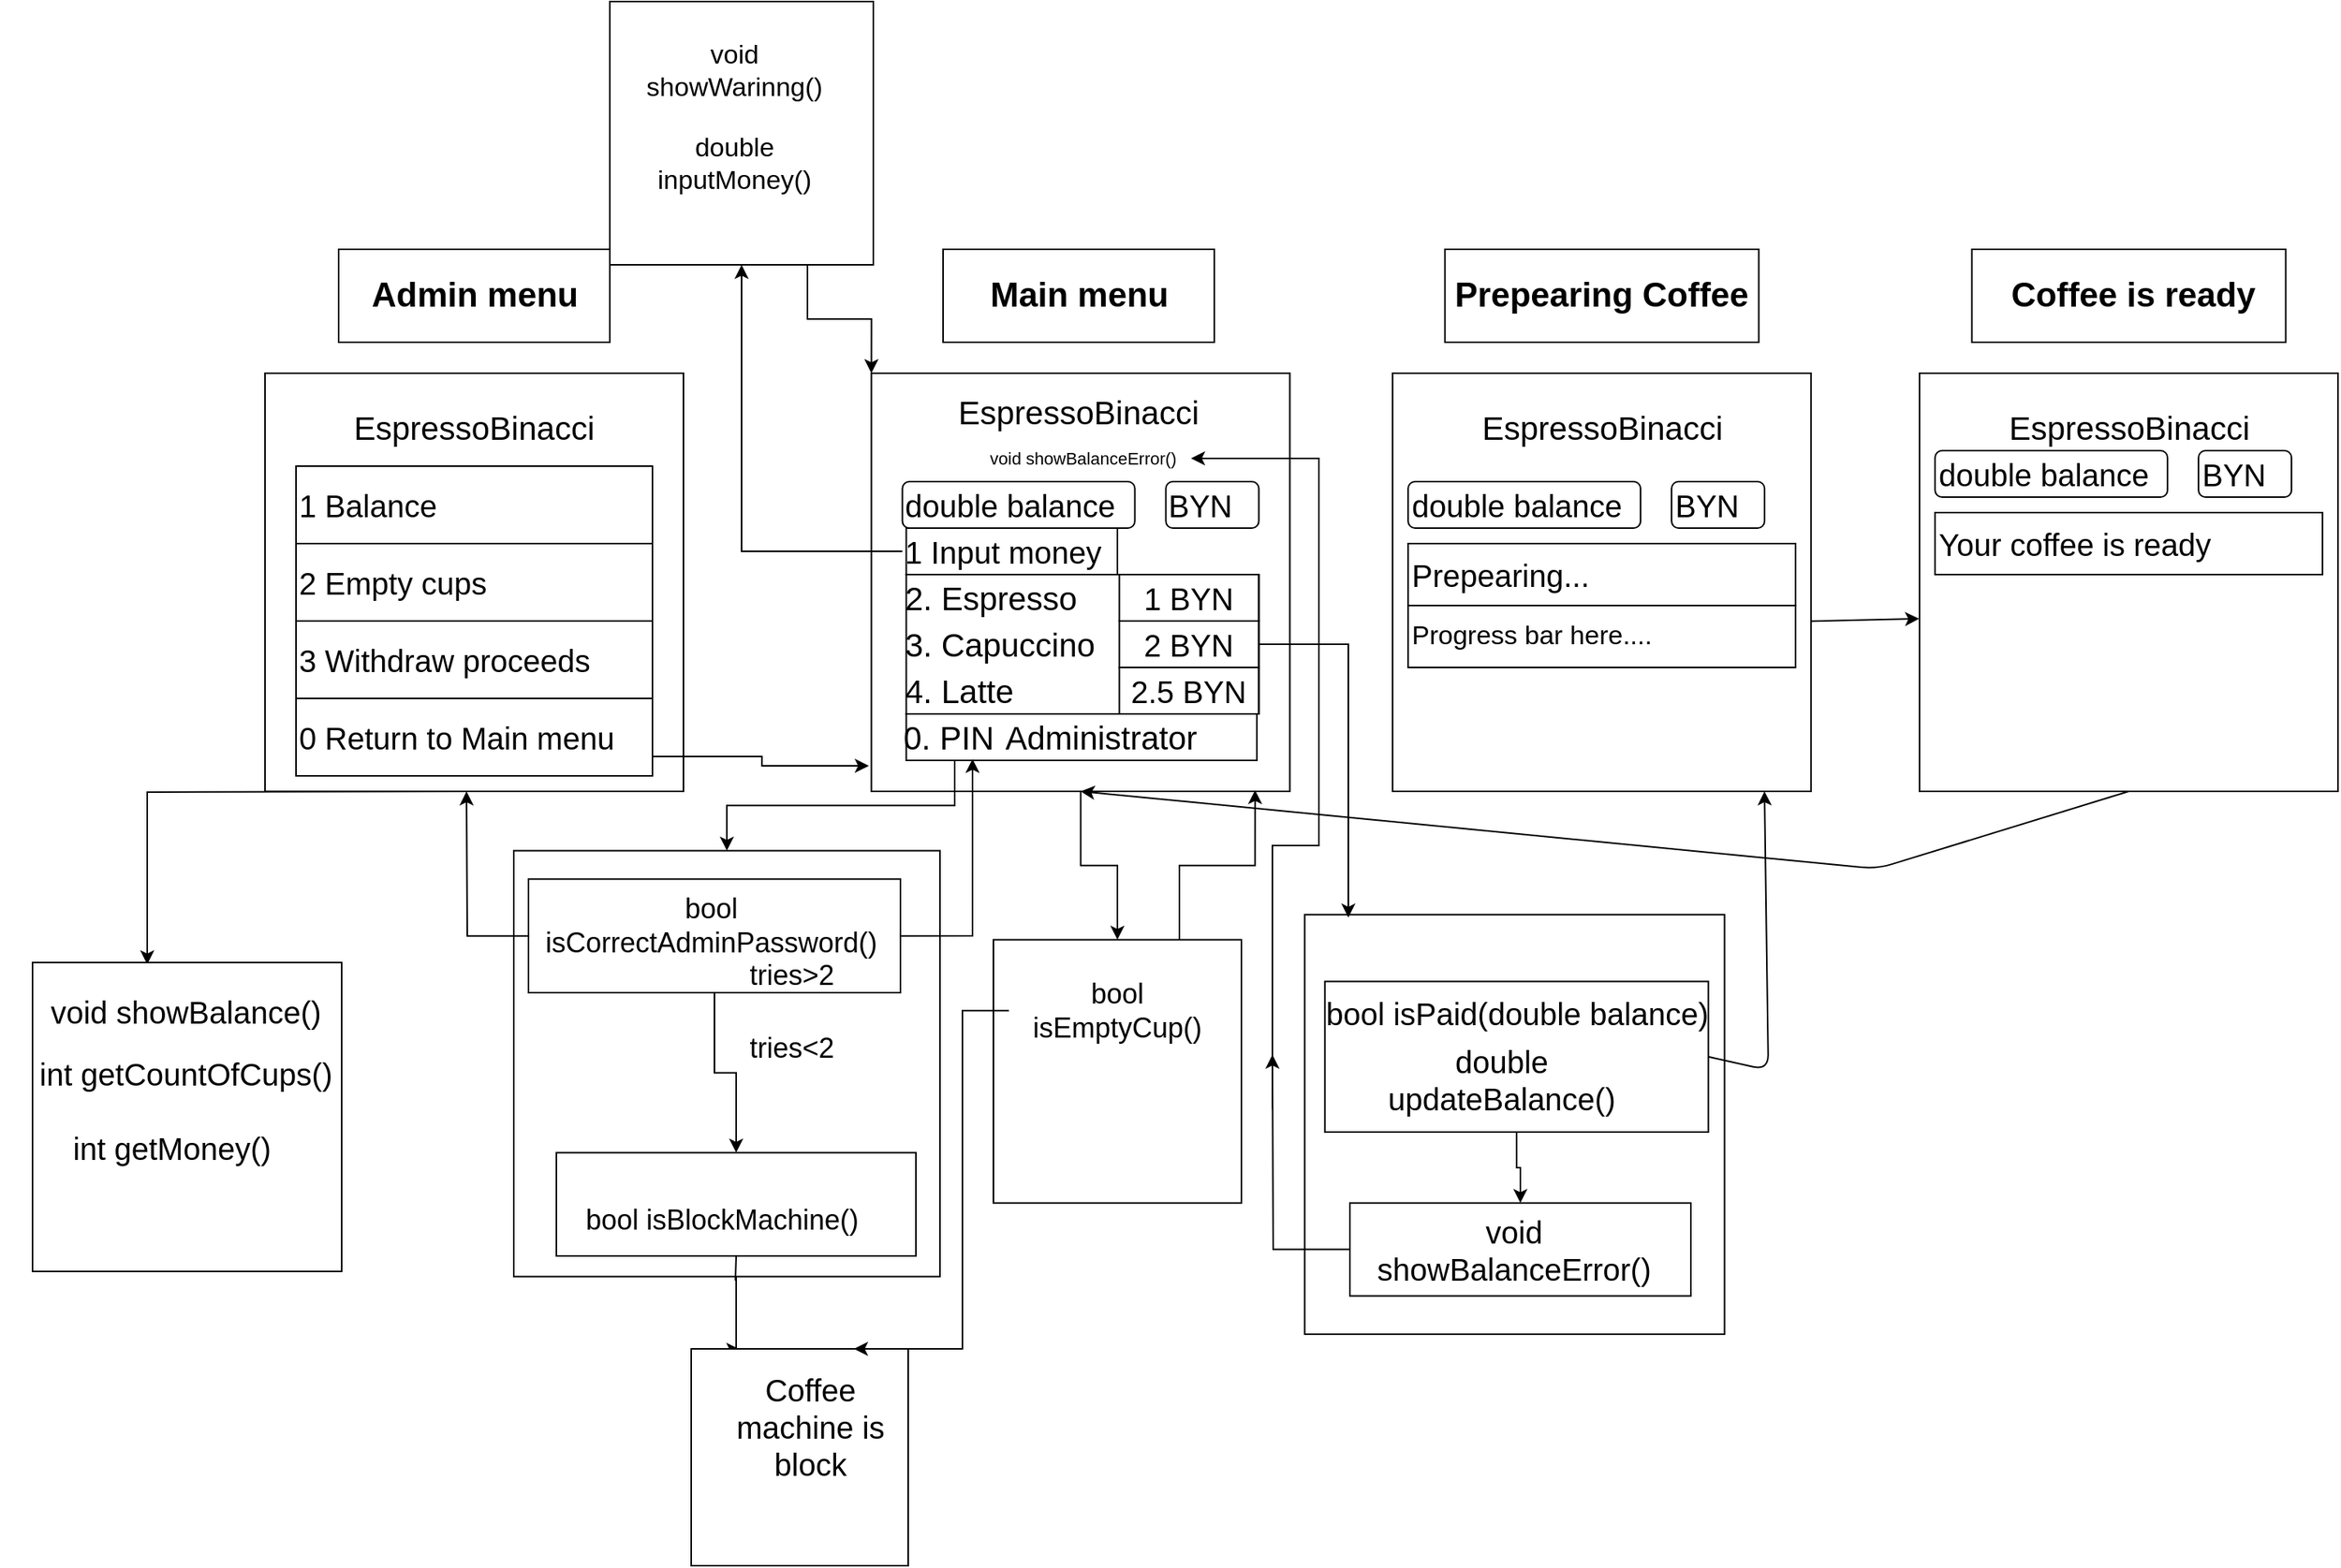 <mxfile version="14.1.2" type="device"><diagram id="igFeW-6Uzv8zbi-TGPda" name="Page-1"><mxGraphModel dx="3893" dy="5012" grid="1" gridSize="10" guides="1" tooltips="1" connect="1" arrows="1" fold="1" page="1" pageScale="1" pageWidth="3300" pageHeight="4681" math="0" shadow="0"><root><mxCell id="0"/><mxCell id="1" parent="0"/><mxCell id="ZbxeVcyLf6bttITFh9OM-31" style="edgeStyle=orthogonalEdgeStyle;rounded=0;orthogonalLoop=1;jettySize=auto;html=1;" edge="1" parent="1" source="s6-cY4kic70IH5P6pbrU-1" target="ZbxeVcyLf6bttITFh9OM-30"><mxGeometry relative="1" as="geometry"/></mxCell><mxCell id="s6-cY4kic70IH5P6pbrU-1" value="" style="whiteSpace=wrap;html=1;aspect=fixed;" parent="1" vertex="1"><mxGeometry x="81.25" y="70" width="270" height="270" as="geometry"/></mxCell><mxCell id="s6-cY4kic70IH5P6pbrU-2" value="&lt;font style=&quot;font-size: 21px&quot;&gt;EspressoBinacci&lt;/font&gt;" style="text;html=1;strokeColor=none;fillColor=none;align=center;verticalAlign=middle;whiteSpace=wrap;rounded=0;" parent="1" vertex="1"><mxGeometry x="90" y="80" width="250" height="30" as="geometry"/></mxCell><mxCell id="s6-cY4kic70IH5P6pbrU-3" value="&lt;span style=&quot;font-size: 21px&quot;&gt;2. Espresso&lt;/span&gt;" style="text;html=1;strokeColor=none;fillColor=none;align=left;verticalAlign=middle;whiteSpace=wrap;rounded=0;" parent="1" vertex="1"><mxGeometry x="101.25" y="200" width="250" height="30" as="geometry"/></mxCell><mxCell id="s6-cY4kic70IH5P6pbrU-4" value="&lt;span style=&quot;font-size: 21px&quot;&gt;3. Capuccino&lt;/span&gt;" style="text;html=1;strokeColor=none;fillColor=none;align=left;verticalAlign=middle;whiteSpace=wrap;rounded=0;" parent="1" vertex="1"><mxGeometry x="101.25" y="230" width="250" height="30" as="geometry"/></mxCell><mxCell id="s6-cY4kic70IH5P6pbrU-6" value="&lt;span style=&quot;font-size: 21px&quot;&gt;4. Latte&lt;/span&gt;" style="text;html=1;strokeColor=none;fillColor=none;align=left;verticalAlign=middle;whiteSpace=wrap;rounded=0;" parent="1" vertex="1"><mxGeometry x="101.25" y="260" width="250" height="30" as="geometry"/></mxCell><mxCell id="s6-cY4kic70IH5P6pbrU-7" value="&lt;span style=&quot;font-size: 21px&quot;&gt;&amp;nbsp; &amp;nbsp; &amp;nbsp;Administrator&lt;/span&gt;" style="text;html=1;strokeColor=none;fillColor=none;align=center;verticalAlign=middle;whiteSpace=wrap;rounded=0;" parent="1" vertex="1"><mxGeometry x="80" y="290" width="270" height="30" as="geometry"/></mxCell><mxCell id="ZbxeVcyLf6bttITFh9OM-15" style="edgeStyle=orthogonalEdgeStyle;rounded=0;orthogonalLoop=1;jettySize=auto;html=1;" edge="1" parent="1" source="s6-cY4kic70IH5P6pbrU-9" target="ZbxeVcyLf6bttITFh9OM-9"><mxGeometry relative="1" as="geometry"/></mxCell><mxCell id="s6-cY4kic70IH5P6pbrU-9" value="&lt;span style=&quot;font-size: 21px&quot;&gt;0. PIN&lt;/span&gt;" style="text;html=1;strokeColor=none;fillColor=none;align=left;verticalAlign=middle;whiteSpace=wrap;rounded=0;" parent="1" vertex="1"><mxGeometry x="100" y="290" width="70" height="30" as="geometry"/></mxCell><mxCell id="s6-cY4kic70IH5P6pbrU-10" value="" style="whiteSpace=wrap;html=1;aspect=fixed;" parent="1" vertex="1"><mxGeometry x="-310" y="70" width="270" height="270" as="geometry"/></mxCell><mxCell id="s6-cY4kic70IH5P6pbrU-11" value="&lt;font style=&quot;font-size: 21px&quot;&gt;EspressoBinacci&lt;/font&gt;" style="text;html=1;strokeColor=none;fillColor=none;align=center;verticalAlign=middle;whiteSpace=wrap;rounded=0;" parent="1" vertex="1"><mxGeometry x="-300" y="90" width="250" height="30" as="geometry"/></mxCell><mxCell id="s6-cY4kic70IH5P6pbrU-17" value="&lt;span style=&quot;font-size: 20px&quot;&gt;1 Balance&lt;/span&gt;" style="rounded=0;whiteSpace=wrap;html=1;align=left;" parent="1" vertex="1"><mxGeometry x="-290" y="130" width="230" height="50" as="geometry"/></mxCell><mxCell id="s6-cY4kic70IH5P6pbrU-18" value="&lt;font style=&quot;font-size: 22px&quot;&gt;&lt;b&gt;Main menu&lt;/b&gt;&lt;/font&gt;" style="rounded=0;whiteSpace=wrap;html=1;" parent="1" vertex="1"><mxGeometry x="127.5" y="-10" width="175" height="60" as="geometry"/></mxCell><mxCell id="s6-cY4kic70IH5P6pbrU-26" value="&lt;font style=&quot;font-size: 22px&quot;&gt;&lt;b&gt;Admin menu&lt;/b&gt;&lt;/font&gt;" style="rounded=0;whiteSpace=wrap;html=1;" parent="1" vertex="1"><mxGeometry x="-262.5" y="-10" width="175" height="60" as="geometry"/></mxCell><mxCell id="s6-cY4kic70IH5P6pbrU-27" value="&lt;span style=&quot;font-size: 20px&quot;&gt;2 Empty cups&lt;/span&gt;" style="rounded=0;whiteSpace=wrap;html=1;align=left;" parent="1" vertex="1"><mxGeometry x="-290" y="180" width="230" height="50" as="geometry"/></mxCell><mxCell id="s6-cY4kic70IH5P6pbrU-28" value="&lt;div&gt;&lt;span style=&quot;font-size: 20px&quot;&gt;3 Withdraw proceeds&lt;/span&gt;&lt;/div&gt;" style="rounded=0;whiteSpace=wrap;html=1;align=left;" parent="1" vertex="1"><mxGeometry x="-290" y="230" width="230" height="50" as="geometry"/></mxCell><mxCell id="s6-cY4kic70IH5P6pbrU-32" style="edgeStyle=orthogonalEdgeStyle;rounded=0;orthogonalLoop=1;jettySize=auto;html=1;exitX=1;exitY=0.75;exitDx=0;exitDy=0;entryX=-0.006;entryY=0.939;entryDx=0;entryDy=0;entryPerimeter=0;" parent="1" source="s6-cY4kic70IH5P6pbrU-29" target="s6-cY4kic70IH5P6pbrU-1" edge="1"><mxGeometry relative="1" as="geometry"/></mxCell><mxCell id="s6-cY4kic70IH5P6pbrU-159" style="edgeStyle=orthogonalEdgeStyle;rounded=0;orthogonalLoop=1;jettySize=auto;html=1;entryX=0.371;entryY=0.006;entryDx=0;entryDy=0;entryPerimeter=0;" parent="1" target="s6-cY4kic70IH5P6pbrU-154" edge="1"><mxGeometry relative="1" as="geometry"><mxPoint x="-175" y="340" as="sourcePoint"/></mxGeometry></mxCell><mxCell id="s6-cY4kic70IH5P6pbrU-29" value="&lt;span style=&quot;font-size: 20px&quot;&gt;0 Return to Main menu&lt;/span&gt;" style="rounded=0;whiteSpace=wrap;html=1;align=left;" parent="1" vertex="1"><mxGeometry x="-290" y="280" width="230" height="50" as="geometry"/></mxCell><mxCell id="s6-cY4kic70IH5P6pbrU-64" value="&lt;span style=&quot;font-size: 20px ; text-align: center&quot;&gt;double balance&lt;/span&gt;" style="rounded=1;whiteSpace=wrap;html=1;fillColor=none;align=left;" parent="1" vertex="1"><mxGeometry x="101.25" y="140" width="150" height="30" as="geometry"/></mxCell><mxCell id="s6-cY4kic70IH5P6pbrU-65" value="&lt;span style=&quot;font-size: 20px&quot;&gt;BYN&lt;/span&gt;" style="rounded=1;whiteSpace=wrap;html=1;fillColor=none;align=left;" parent="1" vertex="1"><mxGeometry x="271.25" y="140" width="60" height="30" as="geometry"/></mxCell><mxCell id="s6-cY4kic70IH5P6pbrU-69" value="&lt;span style=&quot;font-size: 20px&quot;&gt;1 BYN&lt;/span&gt;" style="rounded=0;whiteSpace=wrap;html=1;fillColor=none;" parent="1" vertex="1"><mxGeometry x="241.25" y="200" width="90" height="30" as="geometry"/></mxCell><mxCell id="s6-cY4kic70IH5P6pbrU-72" value="&lt;span style=&quot;font-size: 20px&quot;&gt;2 BYN&lt;/span&gt;" style="rounded=0;whiteSpace=wrap;html=1;fillColor=none;" parent="1" vertex="1"><mxGeometry x="241.25" y="230" width="90" height="30" as="geometry"/></mxCell><mxCell id="s6-cY4kic70IH5P6pbrU-73" value="&lt;span style=&quot;font-size: 20px&quot;&gt;2.5 BYN&lt;/span&gt;" style="rounded=0;whiteSpace=wrap;html=1;fillColor=none;" parent="1" vertex="1"><mxGeometry x="241.25" y="260" width="90" height="30" as="geometry"/></mxCell><mxCell id="s6-cY4kic70IH5P6pbrU-74" value="" style="whiteSpace=wrap;html=1;aspect=fixed;" parent="1" vertex="1"><mxGeometry x="417.57" y="70" width="270" height="270" as="geometry"/></mxCell><mxCell id="s6-cY4kic70IH5P6pbrU-75" value="&lt;font style=&quot;font-size: 21px&quot;&gt;EspressoBinacci&lt;/font&gt;" style="text;html=1;strokeColor=none;fillColor=none;align=center;verticalAlign=middle;whiteSpace=wrap;rounded=0;" parent="1" vertex="1"><mxGeometry x="427.57" y="90" width="250" height="30" as="geometry"/></mxCell><mxCell id="s6-cY4kic70IH5P6pbrU-76" value="&lt;font style=&quot;font-size: 22px&quot;&gt;&lt;b&gt;Prepearing Coffee&lt;/b&gt;&lt;/font&gt;" style="rounded=0;whiteSpace=wrap;html=1;" parent="1" vertex="1"><mxGeometry x="451.32" y="-10" width="202.5" height="60" as="geometry"/></mxCell><mxCell id="s6-cY4kic70IH5P6pbrU-82" value="&lt;font style=&quot;font-size: 20px&quot;&gt;Prepearing...&lt;/font&gt;" style="rounded=0;whiteSpace=wrap;html=1;fillColor=none;align=left;" parent="1" vertex="1"><mxGeometry x="427.57" y="180" width="250" height="40" as="geometry"/></mxCell><mxCell id="s6-cY4kic70IH5P6pbrU-83" value="&lt;font style=&quot;font-size: 17px&quot;&gt;Progress bar here....&lt;/font&gt;" style="rounded=0;whiteSpace=wrap;html=1;fillColor=none;align=left;" parent="1" vertex="1"><mxGeometry x="427.57" y="220" width="250" height="40" as="geometry"/></mxCell><mxCell id="s6-cY4kic70IH5P6pbrU-84" value="" style="whiteSpace=wrap;html=1;aspect=fixed;" parent="1" vertex="1"><mxGeometry x="757.57" y="70" width="270" height="270" as="geometry"/></mxCell><mxCell id="s6-cY4kic70IH5P6pbrU-85" value="&lt;font style=&quot;font-size: 21px&quot;&gt;EspressoBinacci&lt;/font&gt;" style="text;html=1;strokeColor=none;fillColor=none;align=center;verticalAlign=middle;whiteSpace=wrap;rounded=0;" parent="1" vertex="1"><mxGeometry x="767.57" y="90" width="250" height="30" as="geometry"/></mxCell><mxCell id="s6-cY4kic70IH5P6pbrU-86" value="&lt;span style=&quot;font-size: 22px&quot;&gt;&lt;b&gt;&amp;nbsp;Coffee is ready&lt;/b&gt;&lt;/span&gt;" style="rounded=0;whiteSpace=wrap;html=1;" parent="1" vertex="1"><mxGeometry x="791.32" y="-10" width="202.5" height="60" as="geometry"/></mxCell><mxCell id="s6-cY4kic70IH5P6pbrU-89" value="&lt;span style=&quot;font-size: 20px&quot;&gt;Your coffee is ready&lt;/span&gt;" style="rounded=0;whiteSpace=wrap;html=1;fillColor=none;align=left;" parent="1" vertex="1"><mxGeometry x="767.57" y="160" width="250" height="40" as="geometry"/></mxCell><mxCell id="s6-cY4kic70IH5P6pbrU-92" value="" style="endArrow=classic;html=1;entryX=-0.001;entryY=0.587;entryDx=0;entryDy=0;entryPerimeter=0;exitX=1;exitY=0.593;exitDx=0;exitDy=0;exitPerimeter=0;" parent="1" source="s6-cY4kic70IH5P6pbrU-74" target="s6-cY4kic70IH5P6pbrU-84" edge="1"><mxGeometry width="50" height="50" relative="1" as="geometry"><mxPoint x="497.57" y="280" as="sourcePoint"/><mxPoint x="547.57" y="230" as="targetPoint"/></mxGeometry></mxCell><mxCell id="s6-cY4kic70IH5P6pbrU-93" value="" style="endArrow=classic;html=1;entryX=0.5;entryY=1;entryDx=0;entryDy=0;exitX=0.5;exitY=1;exitDx=0;exitDy=0;" parent="1" source="s6-cY4kic70IH5P6pbrU-84" target="s6-cY4kic70IH5P6pbrU-1" edge="1"><mxGeometry width="50" height="50" relative="1" as="geometry"><mxPoint x="560" y="590" as="sourcePoint"/><mxPoint x="610" y="540" as="targetPoint"/><Array as="points"><mxPoint x="730" y="390"/></Array></mxGeometry></mxCell><mxCell id="ZbxeVcyLf6bttITFh9OM-55" style="edgeStyle=orthogonalEdgeStyle;rounded=0;orthogonalLoop=1;jettySize=auto;html=1;" edge="1" parent="1" target="ZbxeVcyLf6bttITFh9OM-66"><mxGeometry relative="1" as="geometry"><mxPoint x="340" y="545" as="sourcePoint"/><Array as="points"><mxPoint x="340" y="545"/><mxPoint x="340" y="375"/><mxPoint x="370" y="375"/><mxPoint x="370" y="125"/></Array></mxGeometry></mxCell><mxCell id="s6-cY4kic70IH5P6pbrU-94" value="&lt;span style=&quot;color: rgba(0 , 0 , 0 , 0) ; font-family: monospace ; font-size: 0px&quot;&gt;%3CmxGraphModel%3E%3Croot%3E%3CmxCell%20id%3D%220%22%2F%3E%3CmxCell%20id%3D%221%22%20parent%3D%220%22%2F%3E%3CmxCell%20id%3D%222%22%20value%3D%22%26lt%3Bfont%20style%3D%26quot%3Bfont-size%3A%2020px%26quot%3B%26gt%3Bint%20getCountOfCups()%26lt%3B%2Ffont%26gt%3B%22%20style%3D%22text%3Bhtml%3D1%3BstrokeColor%3Dnone%3BfillColor%3Dnone%3Balign%3Dcenter%3BverticalAlign%3Dmiddle%3BwhiteSpace%3Dwrap%3Brounded%3D0%3B%22%20vertex%3D%221%22%20parent%3D%221%22%3E%3CmxGeometry%20x%3D%22630%22%20y%3D%22470%22%20width%3D%22220%22%20height%3D%2240%22%20as%3D%22geometry%22%2F%3E%3C%2FmxCell%3E%3C%2Froot%3E%3C%2FmxGraphModel%3E&lt;/span&gt;" style="whiteSpace=wrap;html=1;aspect=fixed;" parent="1" vertex="1"><mxGeometry x="360.83" y="419.63" width="270.91" height="270.91" as="geometry"/></mxCell><mxCell id="s6-cY4kic70IH5P6pbrU-117" value="&lt;font style=&quot;font-size: 20px&quot;&gt;bool isPaid(double balance)&lt;/font&gt;" style="text;html=1;strokeColor=none;fillColor=none;align=center;verticalAlign=middle;whiteSpace=wrap;rounded=0;" parent="1" vertex="1"><mxGeometry x="372.57" y="463.31" width="250" height="40" as="geometry"/></mxCell><mxCell id="s6-cY4kic70IH5P6pbrU-119" value="" style="endArrow=classic;html=1;exitX=1;exitY=0.5;exitDx=0;exitDy=0;" parent="1" source="ZbxeVcyLf6bttITFh9OM-65" edge="1"><mxGeometry width="50" height="50" relative="1" as="geometry"><mxPoint x="267.07" y="380.54" as="sourcePoint"/><mxPoint x="657.5" y="340" as="targetPoint"/><Array as="points"><mxPoint x="660" y="520"/></Array></mxGeometry></mxCell><mxCell id="s6-cY4kic70IH5P6pbrU-154" value="&lt;span style=&quot;color: rgba(0 , 0 , 0 , 0) ; font-family: monospace ; font-size: 0px&quot;&gt;%3CmxGraphModel%3E%3Croot%3E%3CmxCell%20id%3D%220%22%2F%3E%3CmxCell%20id%3D%221%22%20parent%3D%220%22%2F%3E%3CmxCell%20id%3D%222%22%20value%3D%22%26lt%3Bfont%20style%3D%26quot%3Bfont-size%3A%2020px%26quot%3B%26gt%3Bint%20getCountOfCups()%26lt%3B%2Ffont%26gt%3B%22%20style%3D%22text%3Bhtml%3D1%3BstrokeColor%3Dnone%3BfillColor%3Dnone%3Balign%3Dcenter%3BverticalAlign%3Dmiddle%3BwhiteSpace%3Dwrap%3Brounded%3D0%3B%22%20vertex%3D%221%22%20parent%3D%221%22%3E%3CmxGeometry%20x%3D%22630%22%20y%3D%22470%22%20width%3D%22220%22%20height%3D%2240%22%20as%3D%22geometry%22%2F%3E%3C%2FmxCell%3E%3C%2Froot%3E%3C%2FmxGraphModel%3E&lt;/span&gt;" style="whiteSpace=wrap;html=1;aspect=fixed;" parent="1" vertex="1"><mxGeometry x="-460" y="450.54" width="199.46" height="199.46" as="geometry"/></mxCell><mxCell id="s6-cY4kic70IH5P6pbrU-155" value="&lt;font style=&quot;font-size: 20px&quot;&gt;void showBalance()&lt;/font&gt;" style="text;html=1;strokeColor=none;fillColor=none;align=center;verticalAlign=middle;whiteSpace=wrap;rounded=0;" parent="1" vertex="1"><mxGeometry x="-470.54" y="461.66" width="220" height="40" as="geometry"/></mxCell><mxCell id="s6-cY4kic70IH5P6pbrU-160" value="&lt;font style=&quot;font-size: 20px&quot;&gt;int getMoney()&lt;/font&gt;" style="text;html=1;strokeColor=none;fillColor=none;align=center;verticalAlign=middle;whiteSpace=wrap;rounded=0;" parent="1" vertex="1"><mxGeometry x="-480.27" y="550.27" width="220" height="40" as="geometry"/></mxCell><mxCell id="s6-cY4kic70IH5P6pbrU-161" value="&lt;font style=&quot;font-size: 20px&quot;&gt;int getCountOfCups()&lt;/font&gt;" style="text;html=1;strokeColor=none;fillColor=none;align=center;verticalAlign=middle;whiteSpace=wrap;rounded=0;" parent="1" vertex="1"><mxGeometry x="-470.54" y="501.66" width="220" height="40" as="geometry"/></mxCell><mxCell id="ZbxeVcyLf6bttITFh9OM-51" style="edgeStyle=orthogonalEdgeStyle;rounded=0;orthogonalLoop=1;jettySize=auto;html=1;" edge="1" parent="1" source="ZbxeVcyLf6bttITFh9OM-7" target="ZbxeVcyLf6bttITFh9OM-52"><mxGeometry relative="1" as="geometry"><mxPoint x="40" y="-120" as="targetPoint"/></mxGeometry></mxCell><mxCell id="ZbxeVcyLf6bttITFh9OM-7" value="&lt;span style=&quot;font-size: 20px&quot;&gt;1 Input money&lt;/span&gt;" style="text;html=1;strokeColor=none;fillColor=none;align=left;verticalAlign=middle;whiteSpace=wrap;rounded=0;" vertex="1" parent="1"><mxGeometry x="101.25" y="170" width="230" height="30" as="geometry"/></mxCell><mxCell id="ZbxeVcyLf6bttITFh9OM-28" style="edgeStyle=orthogonalEdgeStyle;rounded=0;orthogonalLoop=1;jettySize=auto;html=1;exitX=0.5;exitY=1;exitDx=0;exitDy=0;entryX=0.227;entryY=0.004;entryDx=0;entryDy=0;entryPerimeter=0;" edge="1" parent="1" source="ZbxeVcyLf6bttITFh9OM-36" target="ZbxeVcyLf6bttITFh9OM-21"><mxGeometry relative="1" as="geometry"><Array as="points"><mxPoint x="-6" y="722"/><mxPoint x="-10" y="722"/><mxPoint x="-10" y="701"/></Array></mxGeometry></mxCell><mxCell id="ZbxeVcyLf6bttITFh9OM-9" value="&lt;span style=&quot;color: rgba(0 , 0 , 0 , 0) ; font-family: monospace ; font-size: 0px&quot;&gt;%3CmxGraphModel%3E%3Croot%3E%3CmxCell%20id%3D%220%22%2F%3E%3CmxCell%20id%3D%221%22%20parent%3D%220%22%2F%3E%3CmxCell%20id%3D%222%22%20value%3D%22%26lt%3Bfont%20style%3D%26quot%3Bfont-size%3A%2020px%26quot%3B%26gt%3Bint%20getCountOfCups()%26lt%3B%2Ffont%26gt%3B%22%20style%3D%22text%3Bhtml%3D1%3BstrokeColor%3Dnone%3BfillColor%3Dnone%3Balign%3Dcenter%3BverticalAlign%3Dmiddle%3BwhiteSpace%3Dwrap%3Brounded%3D0%3B%22%20vertex%3D%221%22%20parent%3D%221%22%3E%3CmxGeometry%20x%3D%22630%22%20y%3D%22470%22%20width%3D%22220%22%20height%3D%2240%22%20as%3D%22geometry%22%2F%3E%3C%2FmxCell%3E%3C%2Froot%3E%3C%2FmxGraphModel%3E&lt;/span&gt;" style="whiteSpace=wrap;html=1;aspect=fixed;" vertex="1" parent="1"><mxGeometry x="-149.5" y="378.31" width="275" height="275" as="geometry"/></mxCell><mxCell id="ZbxeVcyLf6bttITFh9OM-11" value="&lt;font style=&quot;font-size: 18px&quot;&gt;bool isCorrectAdminPassword()&lt;/font&gt;" style="text;html=1;strokeColor=none;fillColor=none;align=center;verticalAlign=middle;whiteSpace=wrap;rounded=0;" vertex="1" parent="1"><mxGeometry x="-147.5" y="390" width="250" height="73.31" as="geometry"/></mxCell><mxCell id="ZbxeVcyLf6bttITFh9OM-16" style="edgeStyle=orthogonalEdgeStyle;rounded=0;orthogonalLoop=1;jettySize=auto;html=1;" edge="1" parent="1" source="ZbxeVcyLf6bttITFh9OM-38"><mxGeometry relative="1" as="geometry"><mxPoint x="-180" y="340" as="targetPoint"/><mxPoint x="-159.623" y="610.429" as="sourcePoint"/></mxGeometry></mxCell><mxCell id="ZbxeVcyLf6bttITFh9OM-21" value="&lt;span style=&quot;color: rgba(0 , 0 , 0 , 0) ; font-family: monospace ; font-size: 0px&quot;&gt;%3CmxGraphModel%3E%3Croot%3E%3CmxCell%20id%3D%220%22%2F%3E%3CmxCell%20id%3D%221%22%20parent%3D%220%22%2F%3E%3CmxCell%20id%3D%222%22%20value%3D%22%26lt%3Bfont%20style%3D%26quot%3Bfont-size%3A%2020px%26quot%3B%26gt%3Bint%20getCountOfCups()%26lt%3B%2Ffont%26gt%3B%22%20style%3D%22text%3Bhtml%3D1%3BstrokeColor%3Dnone%3BfillColor%3Dnone%3Balign%3Dcenter%3BverticalAlign%3Dmiddle%3BwhiteSpace%3Dwrap%3Brounded%3D0%3B%22%20vertex%3D%221%22%20parent%3D%221%22%3E%3CmxGeometry%20x%3D%22630%22%20y%3D%22470%22%20width%3D%22220%22%20height%3D%2240%22%20as%3D%22geometry%22%2F%3E%3C%2FmxCell%3E%3C%2Froot%3E%3C%2FmxGraphModel%3E&lt;/span&gt;" style="whiteSpace=wrap;html=1;aspect=fixed;" vertex="1" parent="1"><mxGeometry x="-35" y="700" width="140" height="140" as="geometry"/></mxCell><mxCell id="ZbxeVcyLf6bttITFh9OM-27" value="&lt;font style=&quot;font-size: 20px&quot;&gt;Coffee machine is block&lt;/font&gt;" style="text;html=1;strokeColor=none;fillColor=none;align=center;verticalAlign=middle;whiteSpace=wrap;rounded=0;" vertex="1" parent="1"><mxGeometry x="-27.5" y="730" width="137.5" height="40" as="geometry"/></mxCell><mxCell id="ZbxeVcyLf6bttITFh9OM-29" value="&lt;font style=&quot;font-size: 18px&quot;&gt;bool isBlockMachine()&lt;/font&gt;" style="text;html=1;strokeColor=none;fillColor=none;align=center;verticalAlign=middle;whiteSpace=wrap;rounded=0;" vertex="1" parent="1"><mxGeometry x="-140" y="580" width="250" height="73.31" as="geometry"/></mxCell><mxCell id="ZbxeVcyLf6bttITFh9OM-44" style="edgeStyle=orthogonalEdgeStyle;rounded=0;orthogonalLoop=1;jettySize=auto;html=1;exitX=0.75;exitY=0;exitDx=0;exitDy=0;entryX=0.917;entryY=0.997;entryDx=0;entryDy=0;entryPerimeter=0;" edge="1" parent="1" source="ZbxeVcyLf6bttITFh9OM-30" target="s6-cY4kic70IH5P6pbrU-1"><mxGeometry relative="1" as="geometry"/></mxCell><mxCell id="ZbxeVcyLf6bttITFh9OM-30" value="" style="rounded=0;whiteSpace=wrap;html=1;fillColor=none;" vertex="1" parent="1"><mxGeometry x="160" y="435.81" width="160" height="170" as="geometry"/></mxCell><mxCell id="ZbxeVcyLf6bttITFh9OM-34" style="edgeStyle=orthogonalEdgeStyle;rounded=0;orthogonalLoop=1;jettySize=auto;html=1;entryX=0.75;entryY=0;entryDx=0;entryDy=0;" edge="1" parent="1" source="ZbxeVcyLf6bttITFh9OM-32" target="ZbxeVcyLf6bttITFh9OM-21"><mxGeometry relative="1" as="geometry"><mxPoint x="140" y="700" as="targetPoint"/><Array as="points"><mxPoint x="140" y="482"/><mxPoint x="140" y="700"/></Array></mxGeometry></mxCell><mxCell id="ZbxeVcyLf6bttITFh9OM-32" value="&lt;font style=&quot;font-size: 18px&quot;&gt;bool isEmptyCup()&lt;/font&gt;" style="text;html=1;strokeColor=none;fillColor=none;align=center;verticalAlign=middle;whiteSpace=wrap;rounded=0;" vertex="1" parent="1"><mxGeometry x="170" y="453.31" width="140" height="56.69" as="geometry"/></mxCell><mxCell id="ZbxeVcyLf6bttITFh9OM-35" value="" style="rounded=0;whiteSpace=wrap;html=1;fillColor=none;strokeColor=none;" vertex="1" parent="1"><mxGeometry x="200" y="600" width="120" height="60" as="geometry"/></mxCell><mxCell id="ZbxeVcyLf6bttITFh9OM-36" value="" style="rounded=0;whiteSpace=wrap;html=1;fillColor=none;" vertex="1" parent="1"><mxGeometry x="-122" y="573.31" width="232" height="66.69" as="geometry"/></mxCell><mxCell id="ZbxeVcyLf6bttITFh9OM-41" style="edgeStyle=orthogonalEdgeStyle;rounded=0;orthogonalLoop=1;jettySize=auto;html=1;" edge="1" parent="1" source="ZbxeVcyLf6bttITFh9OM-38" target="ZbxeVcyLf6bttITFh9OM-36"><mxGeometry relative="1" as="geometry"/></mxCell><mxCell id="ZbxeVcyLf6bttITFh9OM-43" style="edgeStyle=orthogonalEdgeStyle;rounded=0;orthogonalLoop=1;jettySize=auto;html=1;exitX=1;exitY=0.5;exitDx=0;exitDy=0;entryX=0.189;entryY=0.969;entryDx=0;entryDy=0;entryPerimeter=0;" edge="1" parent="1" source="ZbxeVcyLf6bttITFh9OM-38" target="ZbxeVcyLf6bttITFh9OM-68"><mxGeometry relative="1" as="geometry"/></mxCell><mxCell id="ZbxeVcyLf6bttITFh9OM-38" value="" style="rounded=0;whiteSpace=wrap;html=1;fillColor=none;" vertex="1" parent="1"><mxGeometry x="-140" y="396.65" width="240" height="73.35" as="geometry"/></mxCell><mxCell id="ZbxeVcyLf6bttITFh9OM-39" value="" style="endArrow=none;html=1;entryX=0.5;entryY=1;entryDx=0;entryDy=0;exitX=0.534;exitY=1.035;exitDx=0;exitDy=0;exitPerimeter=0;" edge="1" parent="1" source="ZbxeVcyLf6bttITFh9OM-29" target="ZbxeVcyLf6bttITFh9OM-36"><mxGeometry width="50" height="50" relative="1" as="geometry"><mxPoint x="60" y="720" as="sourcePoint"/><mxPoint x="110" y="670" as="targetPoint"/></mxGeometry></mxCell><mxCell id="ZbxeVcyLf6bttITFh9OM-42" value="&lt;font style=&quot;font-size: 18px&quot;&gt;tries&amp;gt;2&lt;/font&gt;" style="text;html=1;strokeColor=none;fillColor=none;align=center;verticalAlign=middle;whiteSpace=wrap;rounded=0;" vertex="1" parent="1"><mxGeometry x="-10" y="435.81" width="80" height="46.69" as="geometry"/></mxCell><mxCell id="ZbxeVcyLf6bttITFh9OM-47" value="&lt;span style=&quot;font-size: 20px ; text-align: center&quot;&gt;double balance&lt;/span&gt;" style="rounded=1;whiteSpace=wrap;html=1;fillColor=none;align=left;" vertex="1" parent="1"><mxGeometry x="427.57" y="140" width="150" height="30" as="geometry"/></mxCell><mxCell id="ZbxeVcyLf6bttITFh9OM-48" value="&lt;span style=&quot;font-size: 20px&quot;&gt;BYN&lt;/span&gt;" style="rounded=1;whiteSpace=wrap;html=1;fillColor=none;align=left;" vertex="1" parent="1"><mxGeometry x="597.57" y="140" width="60" height="30" as="geometry"/></mxCell><mxCell id="ZbxeVcyLf6bttITFh9OM-49" value="&lt;span style=&quot;font-size: 20px ; text-align: center&quot;&gt;double balance&lt;/span&gt;" style="rounded=1;whiteSpace=wrap;html=1;fillColor=none;align=left;" vertex="1" parent="1"><mxGeometry x="767.57" y="120" width="150" height="30" as="geometry"/></mxCell><mxCell id="ZbxeVcyLf6bttITFh9OM-50" value="&lt;span style=&quot;font-size: 20px&quot;&gt;BYN&lt;/span&gt;" style="rounded=1;whiteSpace=wrap;html=1;fillColor=none;align=left;" vertex="1" parent="1"><mxGeometry x="937.57" y="120" width="60" height="30" as="geometry"/></mxCell><mxCell id="ZbxeVcyLf6bttITFh9OM-58" style="edgeStyle=orthogonalEdgeStyle;rounded=0;orthogonalLoop=1;jettySize=auto;html=1;exitX=0.75;exitY=1;exitDx=0;exitDy=0;entryX=0;entryY=0;entryDx=0;entryDy=0;" edge="1" parent="1" source="ZbxeVcyLf6bttITFh9OM-52" target="s6-cY4kic70IH5P6pbrU-1"><mxGeometry relative="1" as="geometry"/></mxCell><mxCell id="ZbxeVcyLf6bttITFh9OM-52" value="" style="whiteSpace=wrap;html=1;aspect=fixed;" vertex="1" parent="1"><mxGeometry x="-87.5" y="-170" width="170" height="170" as="geometry"/></mxCell><mxCell id="ZbxeVcyLf6bttITFh9OM-53" value="&lt;span style=&quot;font-size: 17px&quot;&gt;double inputMoney()&lt;/span&gt;" style="text;html=1;strokeColor=none;fillColor=none;align=center;verticalAlign=middle;whiteSpace=wrap;rounded=0;" vertex="1" parent="1"><mxGeometry x="-77.5" y="-80" width="140" height="30" as="geometry"/></mxCell><mxCell id="ZbxeVcyLf6bttITFh9OM-54" value="&lt;span style=&quot;font-size: 17px&quot;&gt;void showWarinng()&lt;/span&gt;" style="text;html=1;strokeColor=none;fillColor=none;align=center;verticalAlign=middle;whiteSpace=wrap;rounded=0;" vertex="1" parent="1"><mxGeometry x="-77.5" y="-140" width="140" height="30" as="geometry"/></mxCell><mxCell id="ZbxeVcyLf6bttITFh9OM-56" value="&lt;font style=&quot;font-size: 20px&quot;&gt;void showBalanceError()&lt;/font&gt;" style="text;html=1;strokeColor=none;fillColor=none;align=center;verticalAlign=middle;whiteSpace=wrap;rounded=0;" vertex="1" parent="1"><mxGeometry x="426.29" y="620.54" width="140" height="30" as="geometry"/></mxCell><mxCell id="ZbxeVcyLf6bttITFh9OM-57" value="&lt;font style=&quot;font-size: 20px&quot;&gt;double updateBalance()&lt;/font&gt;" style="text;html=1;strokeColor=none;fillColor=none;align=center;verticalAlign=middle;whiteSpace=wrap;rounded=0;" vertex="1" parent="1"><mxGeometry x="387.57" y="510.54" width="200" height="30" as="geometry"/></mxCell><mxCell id="ZbxeVcyLf6bttITFh9OM-62" style="edgeStyle=orthogonalEdgeStyle;rounded=0;orthogonalLoop=1;jettySize=auto;html=1;entryX=0.104;entryY=0.007;entryDx=0;entryDy=0;entryPerimeter=0;" edge="1" parent="1" source="ZbxeVcyLf6bttITFh9OM-61" target="s6-cY4kic70IH5P6pbrU-94"><mxGeometry relative="1" as="geometry"/></mxCell><mxCell id="ZbxeVcyLf6bttITFh9OM-61" value="" style="rounded=0;whiteSpace=wrap;html=1;fillColor=none;" vertex="1" parent="1"><mxGeometry x="103.75" y="200" width="227.5" height="90" as="geometry"/></mxCell><mxCell id="ZbxeVcyLf6bttITFh9OM-72" style="edgeStyle=orthogonalEdgeStyle;rounded=0;orthogonalLoop=1;jettySize=auto;html=1;exitX=0.5;exitY=1;exitDx=0;exitDy=0;entryX=0.5;entryY=0;entryDx=0;entryDy=0;" edge="1" parent="1" source="ZbxeVcyLf6bttITFh9OM-65" target="ZbxeVcyLf6bttITFh9OM-71"><mxGeometry relative="1" as="geometry"/></mxCell><mxCell id="ZbxeVcyLf6bttITFh9OM-65" value="" style="rounded=0;whiteSpace=wrap;html=1;fillColor=none;" vertex="1" parent="1"><mxGeometry x="373.86" y="462.75" width="247.43" height="97.25" as="geometry"/></mxCell><mxCell id="ZbxeVcyLf6bttITFh9OM-66" value="&lt;font style=&quot;font-size: 11px&quot;&gt;void showBalanceError()&lt;/font&gt;" style="text;html=1;strokeColor=none;fillColor=none;align=center;verticalAlign=middle;whiteSpace=wrap;rounded=0;" vertex="1" parent="1"><mxGeometry x="147.5" y="110" width="140" height="30" as="geometry"/></mxCell><mxCell id="ZbxeVcyLf6bttITFh9OM-67" value="" style="rounded=0;whiteSpace=wrap;html=1;fillColor=none;strokeColor=none;" vertex="1" parent="1"><mxGeometry x="110" y="210" width="120" height="60" as="geometry"/></mxCell><mxCell id="ZbxeVcyLf6bttITFh9OM-68" value="" style="rounded=0;whiteSpace=wrap;html=1;fillColor=none;" vertex="1" parent="1"><mxGeometry x="103.75" y="290" width="226.25" height="30" as="geometry"/></mxCell><mxCell id="ZbxeVcyLf6bttITFh9OM-69" value="&lt;font style=&quot;font-size: 18px&quot;&gt;tries&amp;lt;2&lt;/font&gt;" style="text;html=1;strokeColor=none;fillColor=none;align=center;verticalAlign=middle;whiteSpace=wrap;rounded=0;" vertex="1" parent="1"><mxGeometry x="-10" y="482.5" width="80" height="46.69" as="geometry"/></mxCell><mxCell id="ZbxeVcyLf6bttITFh9OM-70" value="" style="rounded=0;whiteSpace=wrap;html=1;fillColor=none;" vertex="1" parent="1"><mxGeometry x="103.75" y="170" width="136.25" height="30" as="geometry"/></mxCell><mxCell id="ZbxeVcyLf6bttITFh9OM-73" style="edgeStyle=orthogonalEdgeStyle;rounded=0;orthogonalLoop=1;jettySize=auto;html=1;exitX=0;exitY=0.5;exitDx=0;exitDy=0;" edge="1" parent="1" source="ZbxeVcyLf6bttITFh9OM-71"><mxGeometry relative="1" as="geometry"><mxPoint x="340" y="510" as="targetPoint"/></mxGeometry></mxCell><mxCell id="ZbxeVcyLf6bttITFh9OM-71" value="" style="rounded=0;whiteSpace=wrap;html=1;fillColor=none;" vertex="1" parent="1"><mxGeometry x="390" y="605.81" width="220" height="60" as="geometry"/></mxCell></root></mxGraphModel></diagram></mxfile>